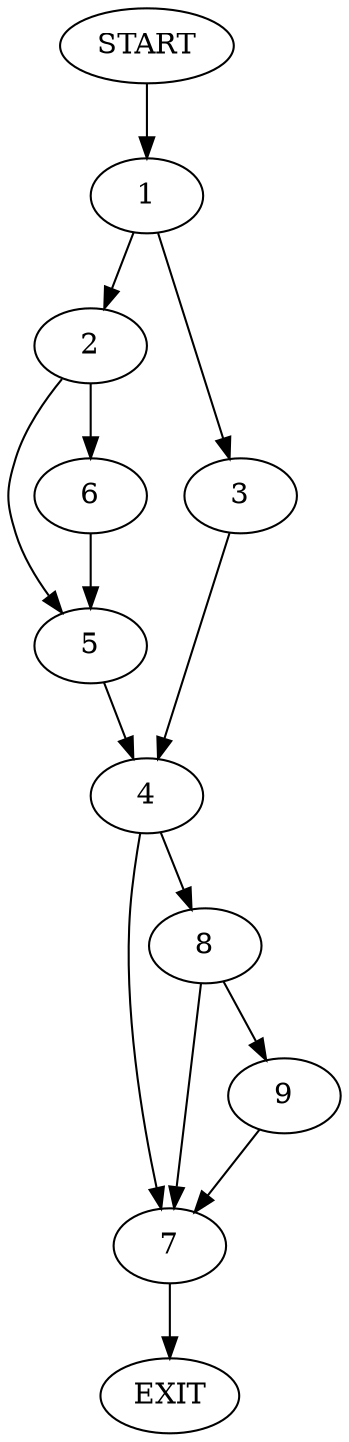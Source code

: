 digraph {
0 [label="START"]
10 [label="EXIT"]
0 -> 1
1 -> 2
1 -> 3
3 -> 4
2 -> 5
2 -> 6
5 -> 4
6 -> 5
4 -> 7
4 -> 8
8 -> 7
8 -> 9
7 -> 10
9 -> 7
}
